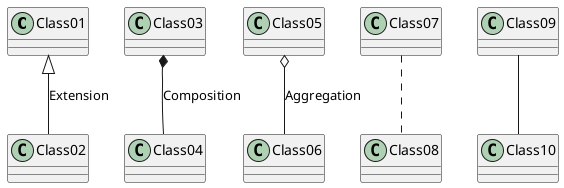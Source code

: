 @startuml
Class01 <|-- Class02:Extension
Class03 *-- Class04:Composition
Class05 o-- Class06:Aggregation
Class07 .. Class08
Class09 -- Class10
@enduml
